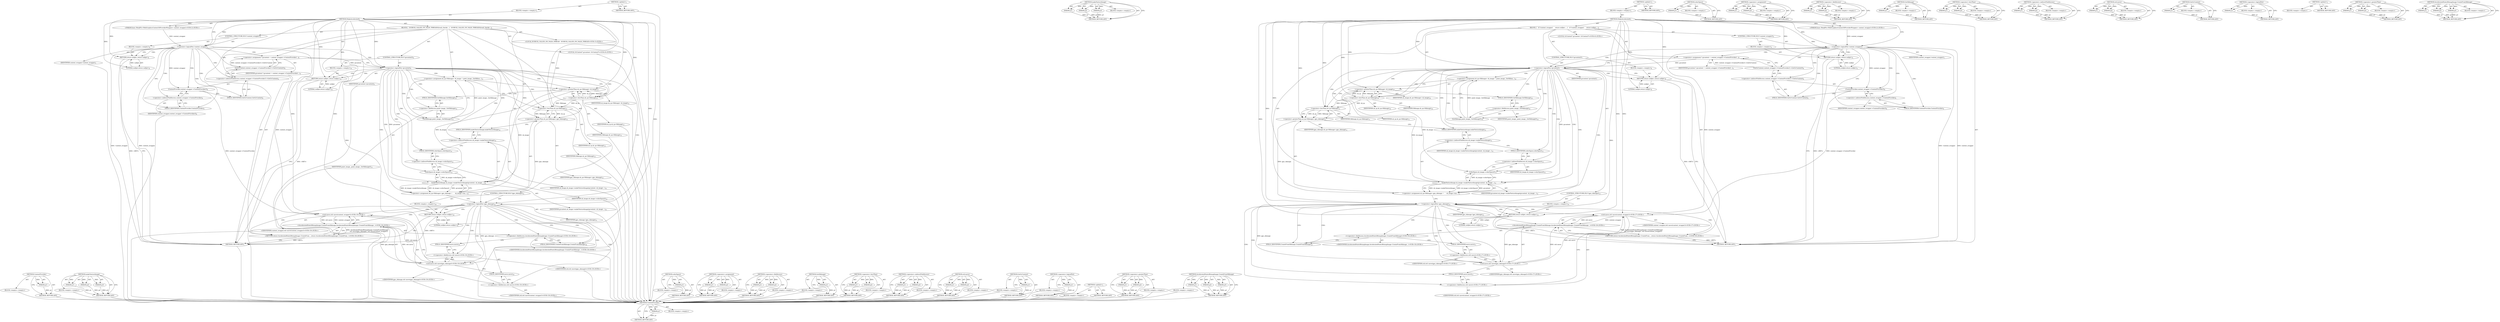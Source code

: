 digraph "AcceleratedStaticBitmapImage.CreateFromSkImage" {
vulnerable_120 [label=<(METHOD,ContextProvider)>];
vulnerable_121 [label=<(PARAM,p1)>];
vulnerable_122 [label=<(BLOCK,&lt;empty&gt;,&lt;empty&gt;)>];
vulnerable_123 [label=<(METHOD_RETURN,ANY)>];
vulnerable_143 [label=<(METHOD,makeTextureImage)>];
vulnerable_144 [label=<(PARAM,p1)>];
vulnerable_145 [label=<(PARAM,p2)>];
vulnerable_146 [label=<(PARAM,p3)>];
vulnerable_147 [label=<(BLOCK,&lt;empty&gt;,&lt;empty&gt;)>];
vulnerable_148 [label=<(METHOD_RETURN,ANY)>];
vulnerable_6 [label=<(METHOD,&lt;global&gt;)<SUB>1</SUB>>];
vulnerable_7 [label=<(BLOCK,&lt;empty&gt;,&lt;empty&gt;)<SUB>1</SUB>>];
vulnerable_8 [label=<(METHOD,MakeAccelerated)<SUB>1</SUB>>];
vulnerable_9 [label="<(PARAM,base::WeakPtr&lt;WebGraphicsContext3DProviderWrapper&gt; context_wrapper)<SUB>2</SUB>>"];
vulnerable_10 [label=<(BLOCK,{
   if (!context_wrapper)
     return nullptr;...,{
   if (!context_wrapper)
     return nullptr;...)<SUB>2</SUB>>];
vulnerable_11 [label=<(CONTROL_STRUCTURE,IF,if (!context_wrapper))<SUB>3</SUB>>];
vulnerable_12 [label=<(&lt;operator&gt;.logicalNot,!context_wrapper)<SUB>3</SUB>>];
vulnerable_13 [label=<(IDENTIFIER,context_wrapper,!context_wrapper)<SUB>3</SUB>>];
vulnerable_14 [label=<(BLOCK,&lt;empty&gt;,&lt;empty&gt;)<SUB>4</SUB>>];
vulnerable_15 [label=<(RETURN,return nullptr;,return nullptr;)<SUB>4</SUB>>];
vulnerable_16 [label=<(LITERAL,nullptr,return nullptr;)<SUB>4</SUB>>];
vulnerable_17 [label="<(LOCAL,GrContext* grcontext: GrContext*)<SUB>6</SUB>>"];
vulnerable_18 [label=<(&lt;operator&gt;.assignment,* grcontext = context_wrapper-&gt;ContextProvider(...)<SUB>6</SUB>>];
vulnerable_19 [label=<(IDENTIFIER,grcontext,* grcontext = context_wrapper-&gt;ContextProvider(...)<SUB>6</SUB>>];
vulnerable_20 [label=<(GetGrContext,context_wrapper-&gt;ContextProvider()-&gt;GetGrContext())<SUB>6</SUB>>];
vulnerable_21 [label=<(&lt;operator&gt;.indirectFieldAccess,context_wrapper-&gt;ContextProvider()-&gt;GetGrContext)<SUB>6</SUB>>];
vulnerable_22 [label=<(ContextProvider,context_wrapper-&gt;ContextProvider())<SUB>6</SUB>>];
vulnerable_23 [label=<(&lt;operator&gt;.indirectFieldAccess,context_wrapper-&gt;ContextProvider)<SUB>6</SUB>>];
vulnerable_24 [label=<(IDENTIFIER,context_wrapper,context_wrapper-&gt;ContextProvider())<SUB>6</SUB>>];
vulnerable_25 [label=<(FIELD_IDENTIFIER,ContextProvider,ContextProvider)<SUB>6</SUB>>];
vulnerable_26 [label=<(FIELD_IDENTIFIER,GetGrContext,GetGrContext)<SUB>6</SUB>>];
vulnerable_27 [label=<(CONTROL_STRUCTURE,IF,if (!grcontext))<SUB>7</SUB>>];
vulnerable_28 [label=<(&lt;operator&gt;.logicalNot,!grcontext)<SUB>7</SUB>>];
vulnerable_29 [label=<(IDENTIFIER,grcontext,!grcontext)<SUB>7</SUB>>];
vulnerable_30 [label=<(BLOCK,&lt;empty&gt;,&lt;empty&gt;)<SUB>8</SUB>>];
vulnerable_31 [label=<(RETURN,return nullptr;,return nullptr;)<SUB>8</SUB>>];
vulnerable_32 [label=<(LITERAL,nullptr,return nullptr;)<SUB>8</SUB>>];
vulnerable_33 [label=<(&lt;operator&gt;.assignment,sk_sp&lt;SkImage&gt; sk_image = paint_image_.GetSkIma...)<SUB>10</SUB>>];
vulnerable_34 [label=<(&lt;operator&gt;.greaterThan,sk_sp&lt;SkImage&gt; sk_image)<SUB>10</SUB>>];
vulnerable_35 [label=<(&lt;operator&gt;.lessThan,sk_sp&lt;SkImage)<SUB>10</SUB>>];
vulnerable_36 [label=<(IDENTIFIER,sk_sp,sk_sp&lt;SkImage)<SUB>10</SUB>>];
vulnerable_37 [label=<(IDENTIFIER,SkImage,sk_sp&lt;SkImage)<SUB>10</SUB>>];
vulnerable_38 [label=<(IDENTIFIER,sk_image,sk_sp&lt;SkImage&gt; sk_image)<SUB>10</SUB>>];
vulnerable_39 [label=<(GetSkImage,paint_image_.GetSkImage())<SUB>10</SUB>>];
vulnerable_40 [label=<(&lt;operator&gt;.fieldAccess,paint_image_.GetSkImage)<SUB>10</SUB>>];
vulnerable_41 [label=<(IDENTIFIER,paint_image_,paint_image_.GetSkImage())<SUB>10</SUB>>];
vulnerable_42 [label=<(FIELD_IDENTIFIER,GetSkImage,GetSkImage)<SUB>10</SUB>>];
vulnerable_43 [label=<(&lt;operator&gt;.assignment,sk_sp&lt;SkImage&gt; gpu_skimage =
      sk_image-&gt;ma...)<SUB>11</SUB>>];
vulnerable_44 [label=<(&lt;operator&gt;.greaterThan,sk_sp&lt;SkImage&gt; gpu_skimage)<SUB>11</SUB>>];
vulnerable_45 [label=<(&lt;operator&gt;.lessThan,sk_sp&lt;SkImage)<SUB>11</SUB>>];
vulnerable_46 [label=<(IDENTIFIER,sk_sp,sk_sp&lt;SkImage)<SUB>11</SUB>>];
vulnerable_47 [label=<(IDENTIFIER,SkImage,sk_sp&lt;SkImage)<SUB>11</SUB>>];
vulnerable_48 [label=<(IDENTIFIER,gpu_skimage,sk_sp&lt;SkImage&gt; gpu_skimage)<SUB>11</SUB>>];
vulnerable_49 [label=<(makeTextureImage,sk_image-&gt;makeTextureImage(grcontext, sk_image-...)<SUB>12</SUB>>];
vulnerable_50 [label=<(&lt;operator&gt;.indirectFieldAccess,sk_image-&gt;makeTextureImage)<SUB>12</SUB>>];
vulnerable_51 [label=<(IDENTIFIER,sk_image,sk_image-&gt;makeTextureImage(grcontext, sk_image-...)<SUB>12</SUB>>];
vulnerable_52 [label=<(FIELD_IDENTIFIER,makeTextureImage,makeTextureImage)<SUB>12</SUB>>];
vulnerable_53 [label=<(IDENTIFIER,grcontext,sk_image-&gt;makeTextureImage(grcontext, sk_image-...)<SUB>12</SUB>>];
vulnerable_54 [label=<(colorSpace,sk_image-&gt;colorSpace())<SUB>12</SUB>>];
vulnerable_55 [label=<(&lt;operator&gt;.indirectFieldAccess,sk_image-&gt;colorSpace)<SUB>12</SUB>>];
vulnerable_56 [label=<(IDENTIFIER,sk_image,sk_image-&gt;colorSpace())<SUB>12</SUB>>];
vulnerable_57 [label=<(FIELD_IDENTIFIER,colorSpace,colorSpace)<SUB>12</SUB>>];
vulnerable_58 [label=<(CONTROL_STRUCTURE,IF,if (!gpu_skimage))<SUB>13</SUB>>];
vulnerable_59 [label=<(&lt;operator&gt;.logicalNot,!gpu_skimage)<SUB>13</SUB>>];
vulnerable_60 [label=<(IDENTIFIER,gpu_skimage,!gpu_skimage)<SUB>13</SUB>>];
vulnerable_61 [label=<(BLOCK,&lt;empty&gt;,&lt;empty&gt;)<SUB>14</SUB>>];
vulnerable_62 [label=<(RETURN,return nullptr;,return nullptr;)<SUB>14</SUB>>];
vulnerable_63 [label=<(LITERAL,nullptr,return nullptr;)<SUB>14</SUB>>];
vulnerable_64 [label="<(RETURN,return AcceleratedStaticBitmapImage::CreateFrom...,return AcceleratedStaticBitmapImage::CreateFrom...)<SUB>16</SUB>>"];
vulnerable_65 [label="<(AcceleratedStaticBitmapImage.CreateFromSkImage,AcceleratedStaticBitmapImage::CreateFromSkImage...)<SUB>16</SUB>>"];
vulnerable_66 [label="<(&lt;operator&gt;.fieldAccess,AcceleratedStaticBitmapImage::CreateFromSkImage)<SUB>16</SUB>>"];
vulnerable_67 [label="<(IDENTIFIER,AcceleratedStaticBitmapImage,AcceleratedStaticBitmapImage::CreateFromSkImage...)<SUB>16</SUB>>"];
vulnerable_68 [label=<(FIELD_IDENTIFIER,CreateFromSkImage,CreateFromSkImage)<SUB>16</SUB>>];
vulnerable_69 [label="<(std.move,std::move(gpu_skimage))<SUB>17</SUB>>"];
vulnerable_70 [label="<(&lt;operator&gt;.fieldAccess,std::move)<SUB>17</SUB>>"];
vulnerable_71 [label="<(IDENTIFIER,std,std::move(gpu_skimage))<SUB>17</SUB>>"];
vulnerable_72 [label=<(FIELD_IDENTIFIER,move,move)<SUB>17</SUB>>];
vulnerable_73 [label="<(IDENTIFIER,gpu_skimage,std::move(gpu_skimage))<SUB>17</SUB>>"];
vulnerable_74 [label="<(std.move,std::move(context_wrapper))<SUB>17</SUB>>"];
vulnerable_75 [label="<(&lt;operator&gt;.fieldAccess,std::move)<SUB>17</SUB>>"];
vulnerable_76 [label="<(IDENTIFIER,std,std::move(context_wrapper))<SUB>17</SUB>>"];
vulnerable_77 [label=<(FIELD_IDENTIFIER,move,move)<SUB>17</SUB>>];
vulnerable_78 [label="<(IDENTIFIER,context_wrapper,std::move(context_wrapper))<SUB>17</SUB>>"];
vulnerable_79 [label=<(METHOD_RETURN,ANY)<SUB>1</SUB>>];
vulnerable_81 [label=<(METHOD_RETURN,ANY)<SUB>1</SUB>>];
vulnerable_149 [label=<(METHOD,colorSpace)>];
vulnerable_150 [label=<(PARAM,p1)>];
vulnerable_151 [label=<(BLOCK,&lt;empty&gt;,&lt;empty&gt;)>];
vulnerable_152 [label=<(METHOD_RETURN,ANY)>];
vulnerable_106 [label=<(METHOD,&lt;operator&gt;.assignment)>];
vulnerable_107 [label=<(PARAM,p1)>];
vulnerable_108 [label=<(PARAM,p2)>];
vulnerable_109 [label=<(BLOCK,&lt;empty&gt;,&lt;empty&gt;)>];
vulnerable_110 [label=<(METHOD_RETURN,ANY)>];
vulnerable_138 [label=<(METHOD,&lt;operator&gt;.fieldAccess)>];
vulnerable_139 [label=<(PARAM,p1)>];
vulnerable_140 [label=<(PARAM,p2)>];
vulnerable_141 [label=<(BLOCK,&lt;empty&gt;,&lt;empty&gt;)>];
vulnerable_142 [label=<(METHOD_RETURN,ANY)>];
vulnerable_134 [label=<(METHOD,GetSkImage)>];
vulnerable_135 [label=<(PARAM,p1)>];
vulnerable_136 [label=<(BLOCK,&lt;empty&gt;,&lt;empty&gt;)>];
vulnerable_137 [label=<(METHOD_RETURN,ANY)>];
vulnerable_129 [label=<(METHOD,&lt;operator&gt;.lessThan)>];
vulnerable_130 [label=<(PARAM,p1)>];
vulnerable_131 [label=<(PARAM,p2)>];
vulnerable_132 [label=<(BLOCK,&lt;empty&gt;,&lt;empty&gt;)>];
vulnerable_133 [label=<(METHOD_RETURN,ANY)>];
vulnerable_115 [label=<(METHOD,&lt;operator&gt;.indirectFieldAccess)>];
vulnerable_116 [label=<(PARAM,p1)>];
vulnerable_117 [label=<(PARAM,p2)>];
vulnerable_118 [label=<(BLOCK,&lt;empty&gt;,&lt;empty&gt;)>];
vulnerable_119 [label=<(METHOD_RETURN,ANY)>];
vulnerable_159 [label=<(METHOD,std.move)>];
vulnerable_160 [label=<(PARAM,p1)>];
vulnerable_161 [label=<(PARAM,p2)>];
vulnerable_162 [label=<(BLOCK,&lt;empty&gt;,&lt;empty&gt;)>];
vulnerable_163 [label=<(METHOD_RETURN,ANY)>];
vulnerable_111 [label=<(METHOD,GetGrContext)>];
vulnerable_112 [label=<(PARAM,p1)>];
vulnerable_113 [label=<(BLOCK,&lt;empty&gt;,&lt;empty&gt;)>];
vulnerable_114 [label=<(METHOD_RETURN,ANY)>];
vulnerable_102 [label=<(METHOD,&lt;operator&gt;.logicalNot)>];
vulnerable_103 [label=<(PARAM,p1)>];
vulnerable_104 [label=<(BLOCK,&lt;empty&gt;,&lt;empty&gt;)>];
vulnerable_105 [label=<(METHOD_RETURN,ANY)>];
vulnerable_96 [label=<(METHOD,&lt;global&gt;)<SUB>1</SUB>>];
vulnerable_97 [label=<(BLOCK,&lt;empty&gt;,&lt;empty&gt;)>];
vulnerable_98 [label=<(METHOD_RETURN,ANY)>];
vulnerable_124 [label=<(METHOD,&lt;operator&gt;.greaterThan)>];
vulnerable_125 [label=<(PARAM,p1)>];
vulnerable_126 [label=<(PARAM,p2)>];
vulnerable_127 [label=<(BLOCK,&lt;empty&gt;,&lt;empty&gt;)>];
vulnerable_128 [label=<(METHOD_RETURN,ANY)>];
vulnerable_153 [label=<(METHOD,AcceleratedStaticBitmapImage.CreateFromSkImage)>];
vulnerable_154 [label=<(PARAM,p1)>];
vulnerable_155 [label=<(PARAM,p2)>];
vulnerable_156 [label=<(PARAM,p3)>];
vulnerable_157 [label=<(BLOCK,&lt;empty&gt;,&lt;empty&gt;)>];
vulnerable_158 [label=<(METHOD_RETURN,ANY)>];
fixed_123 [label=<(METHOD,ContextProvider)>];
fixed_124 [label=<(PARAM,p1)>];
fixed_125 [label=<(BLOCK,&lt;empty&gt;,&lt;empty&gt;)>];
fixed_126 [label=<(METHOD_RETURN,ANY)>];
fixed_146 [label=<(METHOD,makeTextureImage)>];
fixed_147 [label=<(PARAM,p1)>];
fixed_148 [label=<(PARAM,p2)>];
fixed_149 [label=<(PARAM,p3)>];
fixed_150 [label=<(BLOCK,&lt;empty&gt;,&lt;empty&gt;)>];
fixed_151 [label=<(METHOD_RETURN,ANY)>];
fixed_6 [label=<(METHOD,&lt;global&gt;)<SUB>1</SUB>>];
fixed_7 [label=<(BLOCK,&lt;empty&gt;,&lt;empty&gt;)<SUB>1</SUB>>];
fixed_8 [label=<(METHOD,MakeAccelerated)<SUB>1</SUB>>];
fixed_9 [label="<(PARAM,base::WeakPtr&lt;WebGraphicsContext3DProviderWrapper&gt; context_wrapper)<SUB>2</SUB>>"];
fixed_10 [label=<(BLOCK,{
  DCHECK_CALLED_ON_VALID_THREAD(thread_checke...,{
  DCHECK_CALLED_ON_VALID_THREAD(thread_checke...)<SUB>2</SUB>>];
fixed_11 [label="<(LOCAL,DCHECK_CALLED_ON_VALID_THREAD : DCHECK_CALLED_ON_VALID_THREAD)<SUB>3</SUB>>"];
fixed_12 [label=<(CONTROL_STRUCTURE,IF,if (!context_wrapper))<SUB>5</SUB>>];
fixed_13 [label=<(&lt;operator&gt;.logicalNot,!context_wrapper)<SUB>5</SUB>>];
fixed_14 [label=<(IDENTIFIER,context_wrapper,!context_wrapper)<SUB>5</SUB>>];
fixed_15 [label=<(BLOCK,&lt;empty&gt;,&lt;empty&gt;)<SUB>6</SUB>>];
fixed_16 [label=<(RETURN,return nullptr;,return nullptr;)<SUB>6</SUB>>];
fixed_17 [label=<(LITERAL,nullptr,return nullptr;)<SUB>6</SUB>>];
fixed_18 [label="<(LOCAL,GrContext* grcontext: GrContext*)<SUB>8</SUB>>"];
fixed_19 [label=<(&lt;operator&gt;.assignment,* grcontext = context_wrapper-&gt;ContextProvider(...)<SUB>8</SUB>>];
fixed_20 [label=<(IDENTIFIER,grcontext,* grcontext = context_wrapper-&gt;ContextProvider(...)<SUB>8</SUB>>];
fixed_21 [label=<(GetGrContext,context_wrapper-&gt;ContextProvider()-&gt;GetGrContext())<SUB>8</SUB>>];
fixed_22 [label=<(&lt;operator&gt;.indirectFieldAccess,context_wrapper-&gt;ContextProvider()-&gt;GetGrContext)<SUB>8</SUB>>];
fixed_23 [label=<(ContextProvider,context_wrapper-&gt;ContextProvider())<SUB>8</SUB>>];
fixed_24 [label=<(&lt;operator&gt;.indirectFieldAccess,context_wrapper-&gt;ContextProvider)<SUB>8</SUB>>];
fixed_25 [label=<(IDENTIFIER,context_wrapper,context_wrapper-&gt;ContextProvider())<SUB>8</SUB>>];
fixed_26 [label=<(FIELD_IDENTIFIER,ContextProvider,ContextProvider)<SUB>8</SUB>>];
fixed_27 [label=<(FIELD_IDENTIFIER,GetGrContext,GetGrContext)<SUB>8</SUB>>];
fixed_28 [label=<(CONTROL_STRUCTURE,IF,if (!grcontext))<SUB>9</SUB>>];
fixed_29 [label=<(&lt;operator&gt;.logicalNot,!grcontext)<SUB>9</SUB>>];
fixed_30 [label=<(IDENTIFIER,grcontext,!grcontext)<SUB>9</SUB>>];
fixed_31 [label=<(BLOCK,&lt;empty&gt;,&lt;empty&gt;)<SUB>10</SUB>>];
fixed_32 [label=<(RETURN,return nullptr;,return nullptr;)<SUB>10</SUB>>];
fixed_33 [label=<(LITERAL,nullptr,return nullptr;)<SUB>10</SUB>>];
fixed_34 [label=<(&lt;operator&gt;.assignment,sk_sp&lt;SkImage&gt; sk_image = paint_image_.GetSkIma...)<SUB>12</SUB>>];
fixed_35 [label=<(&lt;operator&gt;.greaterThan,sk_sp&lt;SkImage&gt; sk_image)<SUB>12</SUB>>];
fixed_36 [label=<(&lt;operator&gt;.lessThan,sk_sp&lt;SkImage)<SUB>12</SUB>>];
fixed_37 [label=<(IDENTIFIER,sk_sp,sk_sp&lt;SkImage)<SUB>12</SUB>>];
fixed_38 [label=<(IDENTIFIER,SkImage,sk_sp&lt;SkImage)<SUB>12</SUB>>];
fixed_39 [label=<(IDENTIFIER,sk_image,sk_sp&lt;SkImage&gt; sk_image)<SUB>12</SUB>>];
fixed_40 [label=<(GetSkImage,paint_image_.GetSkImage())<SUB>12</SUB>>];
fixed_41 [label=<(&lt;operator&gt;.fieldAccess,paint_image_.GetSkImage)<SUB>12</SUB>>];
fixed_42 [label=<(IDENTIFIER,paint_image_,paint_image_.GetSkImage())<SUB>12</SUB>>];
fixed_43 [label=<(FIELD_IDENTIFIER,GetSkImage,GetSkImage)<SUB>12</SUB>>];
fixed_44 [label=<(&lt;operator&gt;.assignment,sk_sp&lt;SkImage&gt; gpu_skimage =
      sk_image-&gt;ma...)<SUB>13</SUB>>];
fixed_45 [label=<(&lt;operator&gt;.greaterThan,sk_sp&lt;SkImage&gt; gpu_skimage)<SUB>13</SUB>>];
fixed_46 [label=<(&lt;operator&gt;.lessThan,sk_sp&lt;SkImage)<SUB>13</SUB>>];
fixed_47 [label=<(IDENTIFIER,sk_sp,sk_sp&lt;SkImage)<SUB>13</SUB>>];
fixed_48 [label=<(IDENTIFIER,SkImage,sk_sp&lt;SkImage)<SUB>13</SUB>>];
fixed_49 [label=<(IDENTIFIER,gpu_skimage,sk_sp&lt;SkImage&gt; gpu_skimage)<SUB>13</SUB>>];
fixed_50 [label=<(makeTextureImage,sk_image-&gt;makeTextureImage(grcontext, sk_image-...)<SUB>14</SUB>>];
fixed_51 [label=<(&lt;operator&gt;.indirectFieldAccess,sk_image-&gt;makeTextureImage)<SUB>14</SUB>>];
fixed_52 [label=<(IDENTIFIER,sk_image,sk_image-&gt;makeTextureImage(grcontext, sk_image-...)<SUB>14</SUB>>];
fixed_53 [label=<(FIELD_IDENTIFIER,makeTextureImage,makeTextureImage)<SUB>14</SUB>>];
fixed_54 [label=<(IDENTIFIER,grcontext,sk_image-&gt;makeTextureImage(grcontext, sk_image-...)<SUB>14</SUB>>];
fixed_55 [label=<(colorSpace,sk_image-&gt;colorSpace())<SUB>14</SUB>>];
fixed_56 [label=<(&lt;operator&gt;.indirectFieldAccess,sk_image-&gt;colorSpace)<SUB>14</SUB>>];
fixed_57 [label=<(IDENTIFIER,sk_image,sk_image-&gt;colorSpace())<SUB>14</SUB>>];
fixed_58 [label=<(FIELD_IDENTIFIER,colorSpace,colorSpace)<SUB>14</SUB>>];
fixed_59 [label=<(CONTROL_STRUCTURE,IF,if (!gpu_skimage))<SUB>15</SUB>>];
fixed_60 [label=<(&lt;operator&gt;.logicalNot,!gpu_skimage)<SUB>15</SUB>>];
fixed_61 [label=<(IDENTIFIER,gpu_skimage,!gpu_skimage)<SUB>15</SUB>>];
fixed_62 [label=<(BLOCK,&lt;empty&gt;,&lt;empty&gt;)<SUB>16</SUB>>];
fixed_63 [label=<(RETURN,return nullptr;,return nullptr;)<SUB>16</SUB>>];
fixed_64 [label=<(LITERAL,nullptr,return nullptr;)<SUB>16</SUB>>];
fixed_65 [label="<(RETURN,return AcceleratedStaticBitmapImage::CreateFrom...,return AcceleratedStaticBitmapImage::CreateFrom...)<SUB>18</SUB>>"];
fixed_66 [label="<(AcceleratedStaticBitmapImage.CreateFromSkImage,AcceleratedStaticBitmapImage::CreateFromSkImage...)<SUB>18</SUB>>"];
fixed_67 [label="<(&lt;operator&gt;.fieldAccess,AcceleratedStaticBitmapImage::CreateFromSkImage)<SUB>18</SUB>>"];
fixed_68 [label="<(IDENTIFIER,AcceleratedStaticBitmapImage,AcceleratedStaticBitmapImage::CreateFromSkImage...)<SUB>18</SUB>>"];
fixed_69 [label=<(FIELD_IDENTIFIER,CreateFromSkImage,CreateFromSkImage)<SUB>18</SUB>>];
fixed_70 [label="<(std.move,std::move(gpu_skimage))<SUB>19</SUB>>"];
fixed_71 [label="<(&lt;operator&gt;.fieldAccess,std::move)<SUB>19</SUB>>"];
fixed_72 [label="<(IDENTIFIER,std,std::move(gpu_skimage))<SUB>19</SUB>>"];
fixed_73 [label=<(FIELD_IDENTIFIER,move,move)<SUB>19</SUB>>];
fixed_74 [label="<(IDENTIFIER,gpu_skimage,std::move(gpu_skimage))<SUB>19</SUB>>"];
fixed_75 [label="<(std.move,std::move(context_wrapper))<SUB>19</SUB>>"];
fixed_76 [label="<(&lt;operator&gt;.fieldAccess,std::move)<SUB>19</SUB>>"];
fixed_77 [label="<(IDENTIFIER,std,std::move(context_wrapper))<SUB>19</SUB>>"];
fixed_78 [label=<(FIELD_IDENTIFIER,move,move)<SUB>19</SUB>>];
fixed_79 [label="<(IDENTIFIER,context_wrapper,std::move(context_wrapper))<SUB>19</SUB>>"];
fixed_80 [label=<(METHOD_RETURN,ANY)<SUB>1</SUB>>];
fixed_82 [label=<(METHOD_RETURN,ANY)<SUB>1</SUB>>];
fixed_152 [label=<(METHOD,colorSpace)>];
fixed_153 [label=<(PARAM,p1)>];
fixed_154 [label=<(BLOCK,&lt;empty&gt;,&lt;empty&gt;)>];
fixed_155 [label=<(METHOD_RETURN,ANY)>];
fixed_109 [label=<(METHOD,&lt;operator&gt;.assignment)>];
fixed_110 [label=<(PARAM,p1)>];
fixed_111 [label=<(PARAM,p2)>];
fixed_112 [label=<(BLOCK,&lt;empty&gt;,&lt;empty&gt;)>];
fixed_113 [label=<(METHOD_RETURN,ANY)>];
fixed_141 [label=<(METHOD,&lt;operator&gt;.fieldAccess)>];
fixed_142 [label=<(PARAM,p1)>];
fixed_143 [label=<(PARAM,p2)>];
fixed_144 [label=<(BLOCK,&lt;empty&gt;,&lt;empty&gt;)>];
fixed_145 [label=<(METHOD_RETURN,ANY)>];
fixed_137 [label=<(METHOD,GetSkImage)>];
fixed_138 [label=<(PARAM,p1)>];
fixed_139 [label=<(BLOCK,&lt;empty&gt;,&lt;empty&gt;)>];
fixed_140 [label=<(METHOD_RETURN,ANY)>];
fixed_132 [label=<(METHOD,&lt;operator&gt;.lessThan)>];
fixed_133 [label=<(PARAM,p1)>];
fixed_134 [label=<(PARAM,p2)>];
fixed_135 [label=<(BLOCK,&lt;empty&gt;,&lt;empty&gt;)>];
fixed_136 [label=<(METHOD_RETURN,ANY)>];
fixed_118 [label=<(METHOD,&lt;operator&gt;.indirectFieldAccess)>];
fixed_119 [label=<(PARAM,p1)>];
fixed_120 [label=<(PARAM,p2)>];
fixed_121 [label=<(BLOCK,&lt;empty&gt;,&lt;empty&gt;)>];
fixed_122 [label=<(METHOD_RETURN,ANY)>];
fixed_162 [label=<(METHOD,std.move)>];
fixed_163 [label=<(PARAM,p1)>];
fixed_164 [label=<(PARAM,p2)>];
fixed_165 [label=<(BLOCK,&lt;empty&gt;,&lt;empty&gt;)>];
fixed_166 [label=<(METHOD_RETURN,ANY)>];
fixed_114 [label=<(METHOD,GetGrContext)>];
fixed_115 [label=<(PARAM,p1)>];
fixed_116 [label=<(BLOCK,&lt;empty&gt;,&lt;empty&gt;)>];
fixed_117 [label=<(METHOD_RETURN,ANY)>];
fixed_105 [label=<(METHOD,&lt;operator&gt;.logicalNot)>];
fixed_106 [label=<(PARAM,p1)>];
fixed_107 [label=<(BLOCK,&lt;empty&gt;,&lt;empty&gt;)>];
fixed_108 [label=<(METHOD_RETURN,ANY)>];
fixed_99 [label=<(METHOD,&lt;global&gt;)<SUB>1</SUB>>];
fixed_100 [label=<(BLOCK,&lt;empty&gt;,&lt;empty&gt;)>];
fixed_101 [label=<(METHOD_RETURN,ANY)>];
fixed_127 [label=<(METHOD,&lt;operator&gt;.greaterThan)>];
fixed_128 [label=<(PARAM,p1)>];
fixed_129 [label=<(PARAM,p2)>];
fixed_130 [label=<(BLOCK,&lt;empty&gt;,&lt;empty&gt;)>];
fixed_131 [label=<(METHOD_RETURN,ANY)>];
fixed_156 [label=<(METHOD,AcceleratedStaticBitmapImage.CreateFromSkImage)>];
fixed_157 [label=<(PARAM,p1)>];
fixed_158 [label=<(PARAM,p2)>];
fixed_159 [label=<(PARAM,p3)>];
fixed_160 [label=<(BLOCK,&lt;empty&gt;,&lt;empty&gt;)>];
fixed_161 [label=<(METHOD_RETURN,ANY)>];
vulnerable_120 -> vulnerable_121  [key=0, label="AST: "];
vulnerable_120 -> vulnerable_121  [key=1, label="DDG: "];
vulnerable_120 -> vulnerable_122  [key=0, label="AST: "];
vulnerable_120 -> vulnerable_123  [key=0, label="AST: "];
vulnerable_120 -> vulnerable_123  [key=1, label="CFG: "];
vulnerable_121 -> vulnerable_123  [key=0, label="DDG: p1"];
vulnerable_143 -> vulnerable_144  [key=0, label="AST: "];
vulnerable_143 -> vulnerable_144  [key=1, label="DDG: "];
vulnerable_143 -> vulnerable_147  [key=0, label="AST: "];
vulnerable_143 -> vulnerable_145  [key=0, label="AST: "];
vulnerable_143 -> vulnerable_145  [key=1, label="DDG: "];
vulnerable_143 -> vulnerable_148  [key=0, label="AST: "];
vulnerable_143 -> vulnerable_148  [key=1, label="CFG: "];
vulnerable_143 -> vulnerable_146  [key=0, label="AST: "];
vulnerable_143 -> vulnerable_146  [key=1, label="DDG: "];
vulnerable_144 -> vulnerable_148  [key=0, label="DDG: p1"];
vulnerable_145 -> vulnerable_148  [key=0, label="DDG: p2"];
vulnerable_146 -> vulnerable_148  [key=0, label="DDG: p3"];
vulnerable_6 -> vulnerable_7  [key=0, label="AST: "];
vulnerable_6 -> vulnerable_81  [key=0, label="AST: "];
vulnerable_6 -> vulnerable_81  [key=1, label="CFG: "];
vulnerable_7 -> vulnerable_8  [key=0, label="AST: "];
vulnerable_8 -> vulnerable_9  [key=0, label="AST: "];
vulnerable_8 -> vulnerable_9  [key=1, label="DDG: "];
vulnerable_8 -> vulnerable_10  [key=0, label="AST: "];
vulnerable_8 -> vulnerable_79  [key=0, label="AST: "];
vulnerable_8 -> vulnerable_12  [key=0, label="CFG: "];
vulnerable_8 -> vulnerable_12  [key=1, label="DDG: "];
vulnerable_8 -> vulnerable_15  [key=0, label="DDG: "];
vulnerable_8 -> vulnerable_28  [key=0, label="DDG: "];
vulnerable_8 -> vulnerable_31  [key=0, label="DDG: "];
vulnerable_8 -> vulnerable_34  [key=0, label="DDG: "];
vulnerable_8 -> vulnerable_44  [key=0, label="DDG: "];
vulnerable_8 -> vulnerable_49  [key=0, label="DDG: "];
vulnerable_8 -> vulnerable_59  [key=0, label="DDG: "];
vulnerable_8 -> vulnerable_62  [key=0, label="DDG: "];
vulnerable_8 -> vulnerable_16  [key=0, label="DDG: "];
vulnerable_8 -> vulnerable_32  [key=0, label="DDG: "];
vulnerable_8 -> vulnerable_35  [key=0, label="DDG: "];
vulnerable_8 -> vulnerable_45  [key=0, label="DDG: "];
vulnerable_8 -> vulnerable_63  [key=0, label="DDG: "];
vulnerable_8 -> vulnerable_69  [key=0, label="DDG: "];
vulnerable_8 -> vulnerable_74  [key=0, label="DDG: "];
vulnerable_9 -> vulnerable_12  [key=0, label="DDG: context_wrapper"];
vulnerable_10 -> vulnerable_11  [key=0, label="AST: "];
vulnerable_10 -> vulnerable_17  [key=0, label="AST: "];
vulnerable_10 -> vulnerable_18  [key=0, label="AST: "];
vulnerable_10 -> vulnerable_27  [key=0, label="AST: "];
vulnerable_10 -> vulnerable_33  [key=0, label="AST: "];
vulnerable_10 -> vulnerable_43  [key=0, label="AST: "];
vulnerable_10 -> vulnerable_58  [key=0, label="AST: "];
vulnerable_10 -> vulnerable_64  [key=0, label="AST: "];
vulnerable_11 -> vulnerable_12  [key=0, label="AST: "];
vulnerable_11 -> vulnerable_14  [key=0, label="AST: "];
vulnerable_12 -> vulnerable_13  [key=0, label="AST: "];
vulnerable_12 -> vulnerable_15  [key=0, label="CFG: "];
vulnerable_12 -> vulnerable_15  [key=1, label="CDG: "];
vulnerable_12 -> vulnerable_25  [key=0, label="CFG: "];
vulnerable_12 -> vulnerable_25  [key=1, label="CDG: "];
vulnerable_12 -> vulnerable_79  [key=0, label="DDG: context_wrapper"];
vulnerable_12 -> vulnerable_79  [key=1, label="DDG: !context_wrapper"];
vulnerable_12 -> vulnerable_74  [key=0, label="DDG: context_wrapper"];
vulnerable_12 -> vulnerable_22  [key=0, label="DDG: context_wrapper"];
vulnerable_12 -> vulnerable_22  [key=1, label="CDG: "];
vulnerable_12 -> vulnerable_21  [key=0, label="CDG: "];
vulnerable_12 -> vulnerable_26  [key=0, label="CDG: "];
vulnerable_12 -> vulnerable_28  [key=0, label="CDG: "];
vulnerable_12 -> vulnerable_20  [key=0, label="CDG: "];
vulnerable_12 -> vulnerable_18  [key=0, label="CDG: "];
vulnerable_12 -> vulnerable_23  [key=0, label="CDG: "];
vulnerable_14 -> vulnerable_15  [key=0, label="AST: "];
vulnerable_15 -> vulnerable_16  [key=0, label="AST: "];
vulnerable_15 -> vulnerable_79  [key=0, label="CFG: "];
vulnerable_15 -> vulnerable_79  [key=1, label="DDG: &lt;RET&gt;"];
vulnerable_16 -> vulnerable_15  [key=0, label="DDG: nullptr"];
vulnerable_18 -> vulnerable_19  [key=0, label="AST: "];
vulnerable_18 -> vulnerable_20  [key=0, label="AST: "];
vulnerable_18 -> vulnerable_28  [key=0, label="CFG: "];
vulnerable_18 -> vulnerable_28  [key=1, label="DDG: grcontext"];
vulnerable_20 -> vulnerable_21  [key=0, label="AST: "];
vulnerable_20 -> vulnerable_18  [key=0, label="CFG: "];
vulnerable_20 -> vulnerable_18  [key=1, label="DDG: context_wrapper-&gt;ContextProvider()-&gt;GetGrContext"];
vulnerable_21 -> vulnerable_22  [key=0, label="AST: "];
vulnerable_21 -> vulnerable_26  [key=0, label="AST: "];
vulnerable_21 -> vulnerable_20  [key=0, label="CFG: "];
vulnerable_22 -> vulnerable_23  [key=0, label="AST: "];
vulnerable_22 -> vulnerable_26  [key=0, label="CFG: "];
vulnerable_22 -> vulnerable_74  [key=0, label="DDG: context_wrapper-&gt;ContextProvider"];
vulnerable_23 -> vulnerable_24  [key=0, label="AST: "];
vulnerable_23 -> vulnerable_25  [key=0, label="AST: "];
vulnerable_23 -> vulnerable_22  [key=0, label="CFG: "];
vulnerable_25 -> vulnerable_23  [key=0, label="CFG: "];
vulnerable_26 -> vulnerable_21  [key=0, label="CFG: "];
vulnerable_27 -> vulnerable_28  [key=0, label="AST: "];
vulnerable_27 -> vulnerable_30  [key=0, label="AST: "];
vulnerable_28 -> vulnerable_29  [key=0, label="AST: "];
vulnerable_28 -> vulnerable_31  [key=0, label="CFG: "];
vulnerable_28 -> vulnerable_31  [key=1, label="CDG: "];
vulnerable_28 -> vulnerable_35  [key=0, label="CFG: "];
vulnerable_28 -> vulnerable_35  [key=1, label="CDG: "];
vulnerable_28 -> vulnerable_49  [key=0, label="DDG: grcontext"];
vulnerable_28 -> vulnerable_49  [key=1, label="CDG: "];
vulnerable_28 -> vulnerable_34  [key=0, label="CDG: "];
vulnerable_28 -> vulnerable_42  [key=0, label="CDG: "];
vulnerable_28 -> vulnerable_57  [key=0, label="CDG: "];
vulnerable_28 -> vulnerable_52  [key=0, label="CDG: "];
vulnerable_28 -> vulnerable_45  [key=0, label="CDG: "];
vulnerable_28 -> vulnerable_40  [key=0, label="CDG: "];
vulnerable_28 -> vulnerable_50  [key=0, label="CDG: "];
vulnerable_28 -> vulnerable_59  [key=0, label="CDG: "];
vulnerable_28 -> vulnerable_44  [key=0, label="CDG: "];
vulnerable_28 -> vulnerable_54  [key=0, label="CDG: "];
vulnerable_28 -> vulnerable_43  [key=0, label="CDG: "];
vulnerable_28 -> vulnerable_33  [key=0, label="CDG: "];
vulnerable_28 -> vulnerable_55  [key=0, label="CDG: "];
vulnerable_28 -> vulnerable_39  [key=0, label="CDG: "];
vulnerable_30 -> vulnerable_31  [key=0, label="AST: "];
vulnerable_31 -> vulnerable_32  [key=0, label="AST: "];
vulnerable_31 -> vulnerable_79  [key=0, label="CFG: "];
vulnerable_31 -> vulnerable_79  [key=1, label="DDG: &lt;RET&gt;"];
vulnerable_32 -> vulnerable_31  [key=0, label="DDG: nullptr"];
vulnerable_33 -> vulnerable_34  [key=0, label="AST: "];
vulnerable_33 -> vulnerable_39  [key=0, label="AST: "];
vulnerable_33 -> vulnerable_45  [key=0, label="CFG: "];
vulnerable_34 -> vulnerable_35  [key=0, label="AST: "];
vulnerable_34 -> vulnerable_38  [key=0, label="AST: "];
vulnerable_34 -> vulnerable_42  [key=0, label="CFG: "];
vulnerable_34 -> vulnerable_49  [key=0, label="DDG: sk_image"];
vulnerable_34 -> vulnerable_54  [key=0, label="DDG: sk_image"];
vulnerable_35 -> vulnerable_36  [key=0, label="AST: "];
vulnerable_35 -> vulnerable_37  [key=0, label="AST: "];
vulnerable_35 -> vulnerable_34  [key=0, label="CFG: "];
vulnerable_35 -> vulnerable_34  [key=1, label="DDG: sk_sp"];
vulnerable_35 -> vulnerable_34  [key=2, label="DDG: SkImage"];
vulnerable_35 -> vulnerable_45  [key=0, label="DDG: sk_sp"];
vulnerable_35 -> vulnerable_45  [key=1, label="DDG: SkImage"];
vulnerable_39 -> vulnerable_40  [key=0, label="AST: "];
vulnerable_39 -> vulnerable_33  [key=0, label="CFG: "];
vulnerable_39 -> vulnerable_33  [key=1, label="DDG: paint_image_.GetSkImage"];
vulnerable_40 -> vulnerable_41  [key=0, label="AST: "];
vulnerable_40 -> vulnerable_42  [key=0, label="AST: "];
vulnerable_40 -> vulnerable_39  [key=0, label="CFG: "];
vulnerable_42 -> vulnerable_40  [key=0, label="CFG: "];
vulnerable_43 -> vulnerable_44  [key=0, label="AST: "];
vulnerable_43 -> vulnerable_49  [key=0, label="AST: "];
vulnerable_43 -> vulnerable_59  [key=0, label="CFG: "];
vulnerable_44 -> vulnerable_45  [key=0, label="AST: "];
vulnerable_44 -> vulnerable_48  [key=0, label="AST: "];
vulnerable_44 -> vulnerable_52  [key=0, label="CFG: "];
vulnerable_44 -> vulnerable_59  [key=0, label="DDG: gpu_skimage"];
vulnerable_45 -> vulnerable_46  [key=0, label="AST: "];
vulnerable_45 -> vulnerable_47  [key=0, label="AST: "];
vulnerable_45 -> vulnerable_44  [key=0, label="CFG: "];
vulnerable_45 -> vulnerable_44  [key=1, label="DDG: sk_sp"];
vulnerable_45 -> vulnerable_44  [key=2, label="DDG: SkImage"];
vulnerable_49 -> vulnerable_50  [key=0, label="AST: "];
vulnerable_49 -> vulnerable_53  [key=0, label="AST: "];
vulnerable_49 -> vulnerable_54  [key=0, label="AST: "];
vulnerable_49 -> vulnerable_43  [key=0, label="CFG: "];
vulnerable_49 -> vulnerable_43  [key=1, label="DDG: sk_image-&gt;makeTextureImage"];
vulnerable_49 -> vulnerable_43  [key=2, label="DDG: grcontext"];
vulnerable_49 -> vulnerable_43  [key=3, label="DDG: sk_image-&gt;colorSpace()"];
vulnerable_50 -> vulnerable_51  [key=0, label="AST: "];
vulnerable_50 -> vulnerable_52  [key=0, label="AST: "];
vulnerable_50 -> vulnerable_57  [key=0, label="CFG: "];
vulnerable_52 -> vulnerable_50  [key=0, label="CFG: "];
vulnerable_54 -> vulnerable_55  [key=0, label="AST: "];
vulnerable_54 -> vulnerable_49  [key=0, label="CFG: "];
vulnerable_54 -> vulnerable_49  [key=1, label="DDG: sk_image-&gt;colorSpace"];
vulnerable_55 -> vulnerable_56  [key=0, label="AST: "];
vulnerable_55 -> vulnerable_57  [key=0, label="AST: "];
vulnerable_55 -> vulnerable_54  [key=0, label="CFG: "];
vulnerable_57 -> vulnerable_55  [key=0, label="CFG: "];
vulnerable_58 -> vulnerable_59  [key=0, label="AST: "];
vulnerable_58 -> vulnerable_61  [key=0, label="AST: "];
vulnerable_59 -> vulnerable_60  [key=0, label="AST: "];
vulnerable_59 -> vulnerable_62  [key=0, label="CFG: "];
vulnerable_59 -> vulnerable_62  [key=1, label="CDG: "];
vulnerable_59 -> vulnerable_68  [key=0, label="CFG: "];
vulnerable_59 -> vulnerable_68  [key=1, label="CDG: "];
vulnerable_59 -> vulnerable_69  [key=0, label="DDG: gpu_skimage"];
vulnerable_59 -> vulnerable_69  [key=1, label="CDG: "];
vulnerable_59 -> vulnerable_77  [key=0, label="CDG: "];
vulnerable_59 -> vulnerable_64  [key=0, label="CDG: "];
vulnerable_59 -> vulnerable_66  [key=0, label="CDG: "];
vulnerable_59 -> vulnerable_75  [key=0, label="CDG: "];
vulnerable_59 -> vulnerable_72  [key=0, label="CDG: "];
vulnerable_59 -> vulnerable_74  [key=0, label="CDG: "];
vulnerable_59 -> vulnerable_65  [key=0, label="CDG: "];
vulnerable_59 -> vulnerable_70  [key=0, label="CDG: "];
vulnerable_61 -> vulnerable_62  [key=0, label="AST: "];
vulnerable_62 -> vulnerable_63  [key=0, label="AST: "];
vulnerable_62 -> vulnerable_79  [key=0, label="CFG: "];
vulnerable_62 -> vulnerable_79  [key=1, label="DDG: &lt;RET&gt;"];
vulnerable_63 -> vulnerable_62  [key=0, label="DDG: nullptr"];
vulnerable_64 -> vulnerable_65  [key=0, label="AST: "];
vulnerable_64 -> vulnerable_79  [key=0, label="CFG: "];
vulnerable_64 -> vulnerable_79  [key=1, label="DDG: &lt;RET&gt;"];
vulnerable_65 -> vulnerable_66  [key=0, label="AST: "];
vulnerable_65 -> vulnerable_69  [key=0, label="AST: "];
vulnerable_65 -> vulnerable_74  [key=0, label="AST: "];
vulnerable_65 -> vulnerable_64  [key=0, label="CFG: "];
vulnerable_65 -> vulnerable_64  [key=1, label="DDG: AcceleratedStaticBitmapImage::CreateFromSkImage(
      std::move(gpu_skimage), std::move(context_wrapper))"];
vulnerable_66 -> vulnerable_67  [key=0, label="AST: "];
vulnerable_66 -> vulnerable_68  [key=0, label="AST: "];
vulnerable_66 -> vulnerable_72  [key=0, label="CFG: "];
vulnerable_68 -> vulnerable_66  [key=0, label="CFG: "];
vulnerable_69 -> vulnerable_70  [key=0, label="AST: "];
vulnerable_69 -> vulnerable_73  [key=0, label="AST: "];
vulnerable_69 -> vulnerable_77  [key=0, label="CFG: "];
vulnerable_69 -> vulnerable_65  [key=0, label="DDG: std::move"];
vulnerable_69 -> vulnerable_65  [key=1, label="DDG: gpu_skimage"];
vulnerable_69 -> vulnerable_74  [key=0, label="DDG: std::move"];
vulnerable_70 -> vulnerable_71  [key=0, label="AST: "];
vulnerable_70 -> vulnerable_72  [key=0, label="AST: "];
vulnerable_70 -> vulnerable_69  [key=0, label="CFG: "];
vulnerable_72 -> vulnerable_70  [key=0, label="CFG: "];
vulnerable_74 -> vulnerable_75  [key=0, label="AST: "];
vulnerable_74 -> vulnerable_78  [key=0, label="AST: "];
vulnerable_74 -> vulnerable_65  [key=0, label="CFG: "];
vulnerable_74 -> vulnerable_65  [key=1, label="DDG: std::move"];
vulnerable_74 -> vulnerable_65  [key=2, label="DDG: context_wrapper"];
vulnerable_75 -> vulnerable_76  [key=0, label="AST: "];
vulnerable_75 -> vulnerable_77  [key=0, label="AST: "];
vulnerable_75 -> vulnerable_74  [key=0, label="CFG: "];
vulnerable_77 -> vulnerable_75  [key=0, label="CFG: "];
vulnerable_149 -> vulnerable_150  [key=0, label="AST: "];
vulnerable_149 -> vulnerable_150  [key=1, label="DDG: "];
vulnerable_149 -> vulnerable_151  [key=0, label="AST: "];
vulnerable_149 -> vulnerable_152  [key=0, label="AST: "];
vulnerable_149 -> vulnerable_152  [key=1, label="CFG: "];
vulnerable_150 -> vulnerable_152  [key=0, label="DDG: p1"];
vulnerable_106 -> vulnerable_107  [key=0, label="AST: "];
vulnerable_106 -> vulnerable_107  [key=1, label="DDG: "];
vulnerable_106 -> vulnerable_109  [key=0, label="AST: "];
vulnerable_106 -> vulnerable_108  [key=0, label="AST: "];
vulnerable_106 -> vulnerable_108  [key=1, label="DDG: "];
vulnerable_106 -> vulnerable_110  [key=0, label="AST: "];
vulnerable_106 -> vulnerable_110  [key=1, label="CFG: "];
vulnerable_107 -> vulnerable_110  [key=0, label="DDG: p1"];
vulnerable_108 -> vulnerable_110  [key=0, label="DDG: p2"];
vulnerable_138 -> vulnerable_139  [key=0, label="AST: "];
vulnerable_138 -> vulnerable_139  [key=1, label="DDG: "];
vulnerable_138 -> vulnerable_141  [key=0, label="AST: "];
vulnerable_138 -> vulnerable_140  [key=0, label="AST: "];
vulnerable_138 -> vulnerable_140  [key=1, label="DDG: "];
vulnerable_138 -> vulnerable_142  [key=0, label="AST: "];
vulnerable_138 -> vulnerable_142  [key=1, label="CFG: "];
vulnerable_139 -> vulnerable_142  [key=0, label="DDG: p1"];
vulnerable_140 -> vulnerable_142  [key=0, label="DDG: p2"];
vulnerable_134 -> vulnerable_135  [key=0, label="AST: "];
vulnerable_134 -> vulnerable_135  [key=1, label="DDG: "];
vulnerable_134 -> vulnerable_136  [key=0, label="AST: "];
vulnerable_134 -> vulnerable_137  [key=0, label="AST: "];
vulnerable_134 -> vulnerable_137  [key=1, label="CFG: "];
vulnerable_135 -> vulnerable_137  [key=0, label="DDG: p1"];
vulnerable_129 -> vulnerable_130  [key=0, label="AST: "];
vulnerable_129 -> vulnerable_130  [key=1, label="DDG: "];
vulnerable_129 -> vulnerable_132  [key=0, label="AST: "];
vulnerable_129 -> vulnerable_131  [key=0, label="AST: "];
vulnerable_129 -> vulnerable_131  [key=1, label="DDG: "];
vulnerable_129 -> vulnerable_133  [key=0, label="AST: "];
vulnerable_129 -> vulnerable_133  [key=1, label="CFG: "];
vulnerable_130 -> vulnerable_133  [key=0, label="DDG: p1"];
vulnerable_131 -> vulnerable_133  [key=0, label="DDG: p2"];
vulnerable_115 -> vulnerable_116  [key=0, label="AST: "];
vulnerable_115 -> vulnerable_116  [key=1, label="DDG: "];
vulnerable_115 -> vulnerable_118  [key=0, label="AST: "];
vulnerable_115 -> vulnerable_117  [key=0, label="AST: "];
vulnerable_115 -> vulnerable_117  [key=1, label="DDG: "];
vulnerable_115 -> vulnerable_119  [key=0, label="AST: "];
vulnerable_115 -> vulnerable_119  [key=1, label="CFG: "];
vulnerable_116 -> vulnerable_119  [key=0, label="DDG: p1"];
vulnerable_117 -> vulnerable_119  [key=0, label="DDG: p2"];
vulnerable_159 -> vulnerable_160  [key=0, label="AST: "];
vulnerable_159 -> vulnerable_160  [key=1, label="DDG: "];
vulnerable_159 -> vulnerable_162  [key=0, label="AST: "];
vulnerable_159 -> vulnerable_161  [key=0, label="AST: "];
vulnerable_159 -> vulnerable_161  [key=1, label="DDG: "];
vulnerable_159 -> vulnerable_163  [key=0, label="AST: "];
vulnerable_159 -> vulnerable_163  [key=1, label="CFG: "];
vulnerable_160 -> vulnerable_163  [key=0, label="DDG: p1"];
vulnerable_161 -> vulnerable_163  [key=0, label="DDG: p2"];
vulnerable_111 -> vulnerable_112  [key=0, label="AST: "];
vulnerable_111 -> vulnerable_112  [key=1, label="DDG: "];
vulnerable_111 -> vulnerable_113  [key=0, label="AST: "];
vulnerable_111 -> vulnerable_114  [key=0, label="AST: "];
vulnerable_111 -> vulnerable_114  [key=1, label="CFG: "];
vulnerable_112 -> vulnerable_114  [key=0, label="DDG: p1"];
vulnerable_102 -> vulnerable_103  [key=0, label="AST: "];
vulnerable_102 -> vulnerable_103  [key=1, label="DDG: "];
vulnerable_102 -> vulnerable_104  [key=0, label="AST: "];
vulnerable_102 -> vulnerable_105  [key=0, label="AST: "];
vulnerable_102 -> vulnerable_105  [key=1, label="CFG: "];
vulnerable_103 -> vulnerable_105  [key=0, label="DDG: p1"];
vulnerable_96 -> vulnerable_97  [key=0, label="AST: "];
vulnerable_96 -> vulnerable_98  [key=0, label="AST: "];
vulnerable_96 -> vulnerable_98  [key=1, label="CFG: "];
vulnerable_124 -> vulnerable_125  [key=0, label="AST: "];
vulnerable_124 -> vulnerable_125  [key=1, label="DDG: "];
vulnerable_124 -> vulnerable_127  [key=0, label="AST: "];
vulnerable_124 -> vulnerable_126  [key=0, label="AST: "];
vulnerable_124 -> vulnerable_126  [key=1, label="DDG: "];
vulnerable_124 -> vulnerable_128  [key=0, label="AST: "];
vulnerable_124 -> vulnerable_128  [key=1, label="CFG: "];
vulnerable_125 -> vulnerable_128  [key=0, label="DDG: p1"];
vulnerable_126 -> vulnerable_128  [key=0, label="DDG: p2"];
vulnerable_153 -> vulnerable_154  [key=0, label="AST: "];
vulnerable_153 -> vulnerable_154  [key=1, label="DDG: "];
vulnerable_153 -> vulnerable_157  [key=0, label="AST: "];
vulnerable_153 -> vulnerable_155  [key=0, label="AST: "];
vulnerable_153 -> vulnerable_155  [key=1, label="DDG: "];
vulnerable_153 -> vulnerable_158  [key=0, label="AST: "];
vulnerable_153 -> vulnerable_158  [key=1, label="CFG: "];
vulnerable_153 -> vulnerable_156  [key=0, label="AST: "];
vulnerable_153 -> vulnerable_156  [key=1, label="DDG: "];
vulnerable_154 -> vulnerable_158  [key=0, label="DDG: p1"];
vulnerable_155 -> vulnerable_158  [key=0, label="DDG: p2"];
vulnerable_156 -> vulnerable_158  [key=0, label="DDG: p3"];
fixed_123 -> fixed_124  [key=0, label="AST: "];
fixed_123 -> fixed_124  [key=1, label="DDG: "];
fixed_123 -> fixed_125  [key=0, label="AST: "];
fixed_123 -> fixed_126  [key=0, label="AST: "];
fixed_123 -> fixed_126  [key=1, label="CFG: "];
fixed_124 -> fixed_126  [key=0, label="DDG: p1"];
fixed_125 -> vulnerable_120  [key=0];
fixed_126 -> vulnerable_120  [key=0];
fixed_146 -> fixed_147  [key=0, label="AST: "];
fixed_146 -> fixed_147  [key=1, label="DDG: "];
fixed_146 -> fixed_150  [key=0, label="AST: "];
fixed_146 -> fixed_148  [key=0, label="AST: "];
fixed_146 -> fixed_148  [key=1, label="DDG: "];
fixed_146 -> fixed_151  [key=0, label="AST: "];
fixed_146 -> fixed_151  [key=1, label="CFG: "];
fixed_146 -> fixed_149  [key=0, label="AST: "];
fixed_146 -> fixed_149  [key=1, label="DDG: "];
fixed_147 -> fixed_151  [key=0, label="DDG: p1"];
fixed_148 -> fixed_151  [key=0, label="DDG: p2"];
fixed_149 -> fixed_151  [key=0, label="DDG: p3"];
fixed_150 -> vulnerable_120  [key=0];
fixed_151 -> vulnerable_120  [key=0];
fixed_6 -> fixed_7  [key=0, label="AST: "];
fixed_6 -> fixed_82  [key=0, label="AST: "];
fixed_6 -> fixed_82  [key=1, label="CFG: "];
fixed_7 -> fixed_8  [key=0, label="AST: "];
fixed_8 -> fixed_9  [key=0, label="AST: "];
fixed_8 -> fixed_9  [key=1, label="DDG: "];
fixed_8 -> fixed_10  [key=0, label="AST: "];
fixed_8 -> fixed_80  [key=0, label="AST: "];
fixed_8 -> fixed_13  [key=0, label="CFG: "];
fixed_8 -> fixed_13  [key=1, label="DDG: "];
fixed_8 -> fixed_16  [key=0, label="DDG: "];
fixed_8 -> fixed_29  [key=0, label="DDG: "];
fixed_8 -> fixed_32  [key=0, label="DDG: "];
fixed_8 -> fixed_35  [key=0, label="DDG: "];
fixed_8 -> fixed_45  [key=0, label="DDG: "];
fixed_8 -> fixed_50  [key=0, label="DDG: "];
fixed_8 -> fixed_60  [key=0, label="DDG: "];
fixed_8 -> fixed_63  [key=0, label="DDG: "];
fixed_8 -> fixed_17  [key=0, label="DDG: "];
fixed_8 -> fixed_33  [key=0, label="DDG: "];
fixed_8 -> fixed_36  [key=0, label="DDG: "];
fixed_8 -> fixed_46  [key=0, label="DDG: "];
fixed_8 -> fixed_64  [key=0, label="DDG: "];
fixed_8 -> fixed_70  [key=0, label="DDG: "];
fixed_8 -> fixed_75  [key=0, label="DDG: "];
fixed_9 -> fixed_13  [key=0, label="DDG: context_wrapper"];
fixed_10 -> fixed_11  [key=0, label="AST: "];
fixed_10 -> fixed_12  [key=0, label="AST: "];
fixed_10 -> fixed_18  [key=0, label="AST: "];
fixed_10 -> fixed_19  [key=0, label="AST: "];
fixed_10 -> fixed_28  [key=0, label="AST: "];
fixed_10 -> fixed_34  [key=0, label="AST: "];
fixed_10 -> fixed_44  [key=0, label="AST: "];
fixed_10 -> fixed_59  [key=0, label="AST: "];
fixed_10 -> fixed_65  [key=0, label="AST: "];
fixed_11 -> vulnerable_120  [key=0];
fixed_12 -> fixed_13  [key=0, label="AST: "];
fixed_12 -> fixed_15  [key=0, label="AST: "];
fixed_13 -> fixed_14  [key=0, label="AST: "];
fixed_13 -> fixed_16  [key=0, label="CFG: "];
fixed_13 -> fixed_16  [key=1, label="CDG: "];
fixed_13 -> fixed_26  [key=0, label="CFG: "];
fixed_13 -> fixed_26  [key=1, label="CDG: "];
fixed_13 -> fixed_80  [key=0, label="DDG: context_wrapper"];
fixed_13 -> fixed_80  [key=1, label="DDG: !context_wrapper"];
fixed_13 -> fixed_75  [key=0, label="DDG: context_wrapper"];
fixed_13 -> fixed_23  [key=0, label="DDG: context_wrapper"];
fixed_13 -> fixed_23  [key=1, label="CDG: "];
fixed_13 -> fixed_21  [key=0, label="CDG: "];
fixed_13 -> fixed_19  [key=0, label="CDG: "];
fixed_13 -> fixed_22  [key=0, label="CDG: "];
fixed_13 -> fixed_27  [key=0, label="CDG: "];
fixed_13 -> fixed_29  [key=0, label="CDG: "];
fixed_13 -> fixed_24  [key=0, label="CDG: "];
fixed_14 -> vulnerable_120  [key=0];
fixed_15 -> fixed_16  [key=0, label="AST: "];
fixed_16 -> fixed_17  [key=0, label="AST: "];
fixed_16 -> fixed_80  [key=0, label="CFG: "];
fixed_16 -> fixed_80  [key=1, label="DDG: &lt;RET&gt;"];
fixed_17 -> fixed_16  [key=0, label="DDG: nullptr"];
fixed_18 -> vulnerable_120  [key=0];
fixed_19 -> fixed_20  [key=0, label="AST: "];
fixed_19 -> fixed_21  [key=0, label="AST: "];
fixed_19 -> fixed_29  [key=0, label="CFG: "];
fixed_19 -> fixed_29  [key=1, label="DDG: grcontext"];
fixed_20 -> vulnerable_120  [key=0];
fixed_21 -> fixed_22  [key=0, label="AST: "];
fixed_21 -> fixed_19  [key=0, label="CFG: "];
fixed_21 -> fixed_19  [key=1, label="DDG: context_wrapper-&gt;ContextProvider()-&gt;GetGrContext"];
fixed_22 -> fixed_23  [key=0, label="AST: "];
fixed_22 -> fixed_27  [key=0, label="AST: "];
fixed_22 -> fixed_21  [key=0, label="CFG: "];
fixed_23 -> fixed_24  [key=0, label="AST: "];
fixed_23 -> fixed_27  [key=0, label="CFG: "];
fixed_23 -> fixed_75  [key=0, label="DDG: context_wrapper-&gt;ContextProvider"];
fixed_24 -> fixed_25  [key=0, label="AST: "];
fixed_24 -> fixed_26  [key=0, label="AST: "];
fixed_24 -> fixed_23  [key=0, label="CFG: "];
fixed_25 -> vulnerable_120  [key=0];
fixed_26 -> fixed_24  [key=0, label="CFG: "];
fixed_27 -> fixed_22  [key=0, label="CFG: "];
fixed_28 -> fixed_29  [key=0, label="AST: "];
fixed_28 -> fixed_31  [key=0, label="AST: "];
fixed_29 -> fixed_30  [key=0, label="AST: "];
fixed_29 -> fixed_32  [key=0, label="CFG: "];
fixed_29 -> fixed_32  [key=1, label="CDG: "];
fixed_29 -> fixed_36  [key=0, label="CFG: "];
fixed_29 -> fixed_36  [key=1, label="CDG: "];
fixed_29 -> fixed_50  [key=0, label="DDG: grcontext"];
fixed_29 -> fixed_50  [key=1, label="CDG: "];
fixed_29 -> fixed_34  [key=0, label="CDG: "];
fixed_29 -> fixed_60  [key=0, label="CDG: "];
fixed_29 -> fixed_51  [key=0, label="CDG: "];
fixed_29 -> fixed_46  [key=0, label="CDG: "];
fixed_29 -> fixed_56  [key=0, label="CDG: "];
fixed_29 -> fixed_45  [key=0, label="CDG: "];
fixed_29 -> fixed_40  [key=0, label="CDG: "];
fixed_29 -> fixed_44  [key=0, label="CDG: "];
fixed_29 -> fixed_35  [key=0, label="CDG: "];
fixed_29 -> fixed_43  [key=0, label="CDG: "];
fixed_29 -> fixed_58  [key=0, label="CDG: "];
fixed_29 -> fixed_53  [key=0, label="CDG: "];
fixed_29 -> fixed_41  [key=0, label="CDG: "];
fixed_29 -> fixed_55  [key=0, label="CDG: "];
fixed_30 -> vulnerable_120  [key=0];
fixed_31 -> fixed_32  [key=0, label="AST: "];
fixed_32 -> fixed_33  [key=0, label="AST: "];
fixed_32 -> fixed_80  [key=0, label="CFG: "];
fixed_32 -> fixed_80  [key=1, label="DDG: &lt;RET&gt;"];
fixed_33 -> fixed_32  [key=0, label="DDG: nullptr"];
fixed_34 -> fixed_35  [key=0, label="AST: "];
fixed_34 -> fixed_40  [key=0, label="AST: "];
fixed_34 -> fixed_46  [key=0, label="CFG: "];
fixed_35 -> fixed_36  [key=0, label="AST: "];
fixed_35 -> fixed_39  [key=0, label="AST: "];
fixed_35 -> fixed_43  [key=0, label="CFG: "];
fixed_35 -> fixed_50  [key=0, label="DDG: sk_image"];
fixed_35 -> fixed_55  [key=0, label="DDG: sk_image"];
fixed_36 -> fixed_37  [key=0, label="AST: "];
fixed_36 -> fixed_38  [key=0, label="AST: "];
fixed_36 -> fixed_35  [key=0, label="CFG: "];
fixed_36 -> fixed_35  [key=1, label="DDG: sk_sp"];
fixed_36 -> fixed_35  [key=2, label="DDG: SkImage"];
fixed_36 -> fixed_46  [key=0, label="DDG: sk_sp"];
fixed_36 -> fixed_46  [key=1, label="DDG: SkImage"];
fixed_37 -> vulnerable_120  [key=0];
fixed_38 -> vulnerable_120  [key=0];
fixed_39 -> vulnerable_120  [key=0];
fixed_40 -> fixed_41  [key=0, label="AST: "];
fixed_40 -> fixed_34  [key=0, label="CFG: "];
fixed_40 -> fixed_34  [key=1, label="DDG: paint_image_.GetSkImage"];
fixed_41 -> fixed_42  [key=0, label="AST: "];
fixed_41 -> fixed_43  [key=0, label="AST: "];
fixed_41 -> fixed_40  [key=0, label="CFG: "];
fixed_42 -> vulnerable_120  [key=0];
fixed_43 -> fixed_41  [key=0, label="CFG: "];
fixed_44 -> fixed_45  [key=0, label="AST: "];
fixed_44 -> fixed_50  [key=0, label="AST: "];
fixed_44 -> fixed_60  [key=0, label="CFG: "];
fixed_45 -> fixed_46  [key=0, label="AST: "];
fixed_45 -> fixed_49  [key=0, label="AST: "];
fixed_45 -> fixed_53  [key=0, label="CFG: "];
fixed_45 -> fixed_60  [key=0, label="DDG: gpu_skimage"];
fixed_46 -> fixed_47  [key=0, label="AST: "];
fixed_46 -> fixed_48  [key=0, label="AST: "];
fixed_46 -> fixed_45  [key=0, label="CFG: "];
fixed_46 -> fixed_45  [key=1, label="DDG: sk_sp"];
fixed_46 -> fixed_45  [key=2, label="DDG: SkImage"];
fixed_47 -> vulnerable_120  [key=0];
fixed_48 -> vulnerable_120  [key=0];
fixed_49 -> vulnerable_120  [key=0];
fixed_50 -> fixed_51  [key=0, label="AST: "];
fixed_50 -> fixed_54  [key=0, label="AST: "];
fixed_50 -> fixed_55  [key=0, label="AST: "];
fixed_50 -> fixed_44  [key=0, label="CFG: "];
fixed_50 -> fixed_44  [key=1, label="DDG: sk_image-&gt;makeTextureImage"];
fixed_50 -> fixed_44  [key=2, label="DDG: grcontext"];
fixed_50 -> fixed_44  [key=3, label="DDG: sk_image-&gt;colorSpace()"];
fixed_51 -> fixed_52  [key=0, label="AST: "];
fixed_51 -> fixed_53  [key=0, label="AST: "];
fixed_51 -> fixed_58  [key=0, label="CFG: "];
fixed_52 -> vulnerable_120  [key=0];
fixed_53 -> fixed_51  [key=0, label="CFG: "];
fixed_54 -> vulnerable_120  [key=0];
fixed_55 -> fixed_56  [key=0, label="AST: "];
fixed_55 -> fixed_50  [key=0, label="CFG: "];
fixed_55 -> fixed_50  [key=1, label="DDG: sk_image-&gt;colorSpace"];
fixed_56 -> fixed_57  [key=0, label="AST: "];
fixed_56 -> fixed_58  [key=0, label="AST: "];
fixed_56 -> fixed_55  [key=0, label="CFG: "];
fixed_57 -> vulnerable_120  [key=0];
fixed_58 -> fixed_56  [key=0, label="CFG: "];
fixed_59 -> fixed_60  [key=0, label="AST: "];
fixed_59 -> fixed_62  [key=0, label="AST: "];
fixed_60 -> fixed_61  [key=0, label="AST: "];
fixed_60 -> fixed_63  [key=0, label="CFG: "];
fixed_60 -> fixed_63  [key=1, label="CDG: "];
fixed_60 -> fixed_69  [key=0, label="CFG: "];
fixed_60 -> fixed_69  [key=1, label="CDG: "];
fixed_60 -> fixed_70  [key=0, label="DDG: gpu_skimage"];
fixed_60 -> fixed_70  [key=1, label="CDG: "];
fixed_60 -> fixed_73  [key=0, label="CDG: "];
fixed_60 -> fixed_66  [key=0, label="CDG: "];
fixed_60 -> fixed_75  [key=0, label="CDG: "];
fixed_60 -> fixed_67  [key=0, label="CDG: "];
fixed_60 -> fixed_76  [key=0, label="CDG: "];
fixed_60 -> fixed_65  [key=0, label="CDG: "];
fixed_60 -> fixed_71  [key=0, label="CDG: "];
fixed_60 -> fixed_78  [key=0, label="CDG: "];
fixed_61 -> vulnerable_120  [key=0];
fixed_62 -> fixed_63  [key=0, label="AST: "];
fixed_63 -> fixed_64  [key=0, label="AST: "];
fixed_63 -> fixed_80  [key=0, label="CFG: "];
fixed_63 -> fixed_80  [key=1, label="DDG: &lt;RET&gt;"];
fixed_64 -> fixed_63  [key=0, label="DDG: nullptr"];
fixed_65 -> fixed_66  [key=0, label="AST: "];
fixed_65 -> fixed_80  [key=0, label="CFG: "];
fixed_65 -> fixed_80  [key=1, label="DDG: &lt;RET&gt;"];
fixed_66 -> fixed_67  [key=0, label="AST: "];
fixed_66 -> fixed_70  [key=0, label="AST: "];
fixed_66 -> fixed_75  [key=0, label="AST: "];
fixed_66 -> fixed_65  [key=0, label="CFG: "];
fixed_66 -> fixed_65  [key=1, label="DDG: AcceleratedStaticBitmapImage::CreateFromSkImage(
      std::move(gpu_skimage), std::move(context_wrapper))"];
fixed_67 -> fixed_68  [key=0, label="AST: "];
fixed_67 -> fixed_69  [key=0, label="AST: "];
fixed_67 -> fixed_73  [key=0, label="CFG: "];
fixed_68 -> vulnerable_120  [key=0];
fixed_69 -> fixed_67  [key=0, label="CFG: "];
fixed_70 -> fixed_71  [key=0, label="AST: "];
fixed_70 -> fixed_74  [key=0, label="AST: "];
fixed_70 -> fixed_78  [key=0, label="CFG: "];
fixed_70 -> fixed_66  [key=0, label="DDG: std::move"];
fixed_70 -> fixed_66  [key=1, label="DDG: gpu_skimage"];
fixed_70 -> fixed_75  [key=0, label="DDG: std::move"];
fixed_71 -> fixed_72  [key=0, label="AST: "];
fixed_71 -> fixed_73  [key=0, label="AST: "];
fixed_71 -> fixed_70  [key=0, label="CFG: "];
fixed_72 -> vulnerable_120  [key=0];
fixed_73 -> fixed_71  [key=0, label="CFG: "];
fixed_74 -> vulnerable_120  [key=0];
fixed_75 -> fixed_76  [key=0, label="AST: "];
fixed_75 -> fixed_79  [key=0, label="AST: "];
fixed_75 -> fixed_66  [key=0, label="CFG: "];
fixed_75 -> fixed_66  [key=1, label="DDG: std::move"];
fixed_75 -> fixed_66  [key=2, label="DDG: context_wrapper"];
fixed_76 -> fixed_77  [key=0, label="AST: "];
fixed_76 -> fixed_78  [key=0, label="AST: "];
fixed_76 -> fixed_75  [key=0, label="CFG: "];
fixed_77 -> vulnerable_120  [key=0];
fixed_78 -> fixed_76  [key=0, label="CFG: "];
fixed_79 -> vulnerable_120  [key=0];
fixed_80 -> vulnerable_120  [key=0];
fixed_82 -> vulnerable_120  [key=0];
fixed_152 -> fixed_153  [key=0, label="AST: "];
fixed_152 -> fixed_153  [key=1, label="DDG: "];
fixed_152 -> fixed_154  [key=0, label="AST: "];
fixed_152 -> fixed_155  [key=0, label="AST: "];
fixed_152 -> fixed_155  [key=1, label="CFG: "];
fixed_153 -> fixed_155  [key=0, label="DDG: p1"];
fixed_154 -> vulnerable_120  [key=0];
fixed_155 -> vulnerable_120  [key=0];
fixed_109 -> fixed_110  [key=0, label="AST: "];
fixed_109 -> fixed_110  [key=1, label="DDG: "];
fixed_109 -> fixed_112  [key=0, label="AST: "];
fixed_109 -> fixed_111  [key=0, label="AST: "];
fixed_109 -> fixed_111  [key=1, label="DDG: "];
fixed_109 -> fixed_113  [key=0, label="AST: "];
fixed_109 -> fixed_113  [key=1, label="CFG: "];
fixed_110 -> fixed_113  [key=0, label="DDG: p1"];
fixed_111 -> fixed_113  [key=0, label="DDG: p2"];
fixed_112 -> vulnerable_120  [key=0];
fixed_113 -> vulnerable_120  [key=0];
fixed_141 -> fixed_142  [key=0, label="AST: "];
fixed_141 -> fixed_142  [key=1, label="DDG: "];
fixed_141 -> fixed_144  [key=0, label="AST: "];
fixed_141 -> fixed_143  [key=0, label="AST: "];
fixed_141 -> fixed_143  [key=1, label="DDG: "];
fixed_141 -> fixed_145  [key=0, label="AST: "];
fixed_141 -> fixed_145  [key=1, label="CFG: "];
fixed_142 -> fixed_145  [key=0, label="DDG: p1"];
fixed_143 -> fixed_145  [key=0, label="DDG: p2"];
fixed_144 -> vulnerable_120  [key=0];
fixed_145 -> vulnerable_120  [key=0];
fixed_137 -> fixed_138  [key=0, label="AST: "];
fixed_137 -> fixed_138  [key=1, label="DDG: "];
fixed_137 -> fixed_139  [key=0, label="AST: "];
fixed_137 -> fixed_140  [key=0, label="AST: "];
fixed_137 -> fixed_140  [key=1, label="CFG: "];
fixed_138 -> fixed_140  [key=0, label="DDG: p1"];
fixed_139 -> vulnerable_120  [key=0];
fixed_140 -> vulnerable_120  [key=0];
fixed_132 -> fixed_133  [key=0, label="AST: "];
fixed_132 -> fixed_133  [key=1, label="DDG: "];
fixed_132 -> fixed_135  [key=0, label="AST: "];
fixed_132 -> fixed_134  [key=0, label="AST: "];
fixed_132 -> fixed_134  [key=1, label="DDG: "];
fixed_132 -> fixed_136  [key=0, label="AST: "];
fixed_132 -> fixed_136  [key=1, label="CFG: "];
fixed_133 -> fixed_136  [key=0, label="DDG: p1"];
fixed_134 -> fixed_136  [key=0, label="DDG: p2"];
fixed_135 -> vulnerable_120  [key=0];
fixed_136 -> vulnerable_120  [key=0];
fixed_118 -> fixed_119  [key=0, label="AST: "];
fixed_118 -> fixed_119  [key=1, label="DDG: "];
fixed_118 -> fixed_121  [key=0, label="AST: "];
fixed_118 -> fixed_120  [key=0, label="AST: "];
fixed_118 -> fixed_120  [key=1, label="DDG: "];
fixed_118 -> fixed_122  [key=0, label="AST: "];
fixed_118 -> fixed_122  [key=1, label="CFG: "];
fixed_119 -> fixed_122  [key=0, label="DDG: p1"];
fixed_120 -> fixed_122  [key=0, label="DDG: p2"];
fixed_121 -> vulnerable_120  [key=0];
fixed_122 -> vulnerable_120  [key=0];
fixed_162 -> fixed_163  [key=0, label="AST: "];
fixed_162 -> fixed_163  [key=1, label="DDG: "];
fixed_162 -> fixed_165  [key=0, label="AST: "];
fixed_162 -> fixed_164  [key=0, label="AST: "];
fixed_162 -> fixed_164  [key=1, label="DDG: "];
fixed_162 -> fixed_166  [key=0, label="AST: "];
fixed_162 -> fixed_166  [key=1, label="CFG: "];
fixed_163 -> fixed_166  [key=0, label="DDG: p1"];
fixed_164 -> fixed_166  [key=0, label="DDG: p2"];
fixed_165 -> vulnerable_120  [key=0];
fixed_166 -> vulnerable_120  [key=0];
fixed_114 -> fixed_115  [key=0, label="AST: "];
fixed_114 -> fixed_115  [key=1, label="DDG: "];
fixed_114 -> fixed_116  [key=0, label="AST: "];
fixed_114 -> fixed_117  [key=0, label="AST: "];
fixed_114 -> fixed_117  [key=1, label="CFG: "];
fixed_115 -> fixed_117  [key=0, label="DDG: p1"];
fixed_116 -> vulnerable_120  [key=0];
fixed_117 -> vulnerable_120  [key=0];
fixed_105 -> fixed_106  [key=0, label="AST: "];
fixed_105 -> fixed_106  [key=1, label="DDG: "];
fixed_105 -> fixed_107  [key=0, label="AST: "];
fixed_105 -> fixed_108  [key=0, label="AST: "];
fixed_105 -> fixed_108  [key=1, label="CFG: "];
fixed_106 -> fixed_108  [key=0, label="DDG: p1"];
fixed_107 -> vulnerable_120  [key=0];
fixed_108 -> vulnerable_120  [key=0];
fixed_99 -> fixed_100  [key=0, label="AST: "];
fixed_99 -> fixed_101  [key=0, label="AST: "];
fixed_99 -> fixed_101  [key=1, label="CFG: "];
fixed_100 -> vulnerable_120  [key=0];
fixed_101 -> vulnerable_120  [key=0];
fixed_127 -> fixed_128  [key=0, label="AST: "];
fixed_127 -> fixed_128  [key=1, label="DDG: "];
fixed_127 -> fixed_130  [key=0, label="AST: "];
fixed_127 -> fixed_129  [key=0, label="AST: "];
fixed_127 -> fixed_129  [key=1, label="DDG: "];
fixed_127 -> fixed_131  [key=0, label="AST: "];
fixed_127 -> fixed_131  [key=1, label="CFG: "];
fixed_128 -> fixed_131  [key=0, label="DDG: p1"];
fixed_129 -> fixed_131  [key=0, label="DDG: p2"];
fixed_130 -> vulnerable_120  [key=0];
fixed_131 -> vulnerable_120  [key=0];
fixed_156 -> fixed_157  [key=0, label="AST: "];
fixed_156 -> fixed_157  [key=1, label="DDG: "];
fixed_156 -> fixed_160  [key=0, label="AST: "];
fixed_156 -> fixed_158  [key=0, label="AST: "];
fixed_156 -> fixed_158  [key=1, label="DDG: "];
fixed_156 -> fixed_161  [key=0, label="AST: "];
fixed_156 -> fixed_161  [key=1, label="CFG: "];
fixed_156 -> fixed_159  [key=0, label="AST: "];
fixed_156 -> fixed_159  [key=1, label="DDG: "];
fixed_157 -> fixed_161  [key=0, label="DDG: p1"];
fixed_158 -> fixed_161  [key=0, label="DDG: p2"];
fixed_159 -> fixed_161  [key=0, label="DDG: p3"];
fixed_160 -> vulnerable_120  [key=0];
fixed_161 -> vulnerable_120  [key=0];
}
